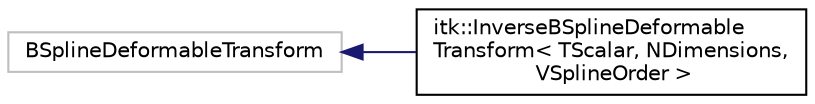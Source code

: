 digraph "Graphical Class Hierarchy"
{
  bgcolor="transparent";
  edge [fontname="Helvetica",fontsize="10",labelfontname="Helvetica",labelfontsize="10"];
  node [fontname="Helvetica",fontsize="10",shape=record];
  rankdir="LR";
  Node1087 [label="BSplineDeformableTransform",height=0.2,width=0.4,color="grey75"];
  Node1087 -> Node0 [dir="back",color="midnightblue",fontsize="10",style="solid",fontname="Helvetica"];
  Node0 [label="itk::InverseBSplineDeformable\lTransform\< TScalar, NDimensions,\l VSplineOrder \>",height=0.2,width=0.4,color="black",URL="$classitk_1_1InverseBSplineDeformableTransform.html"];
}
